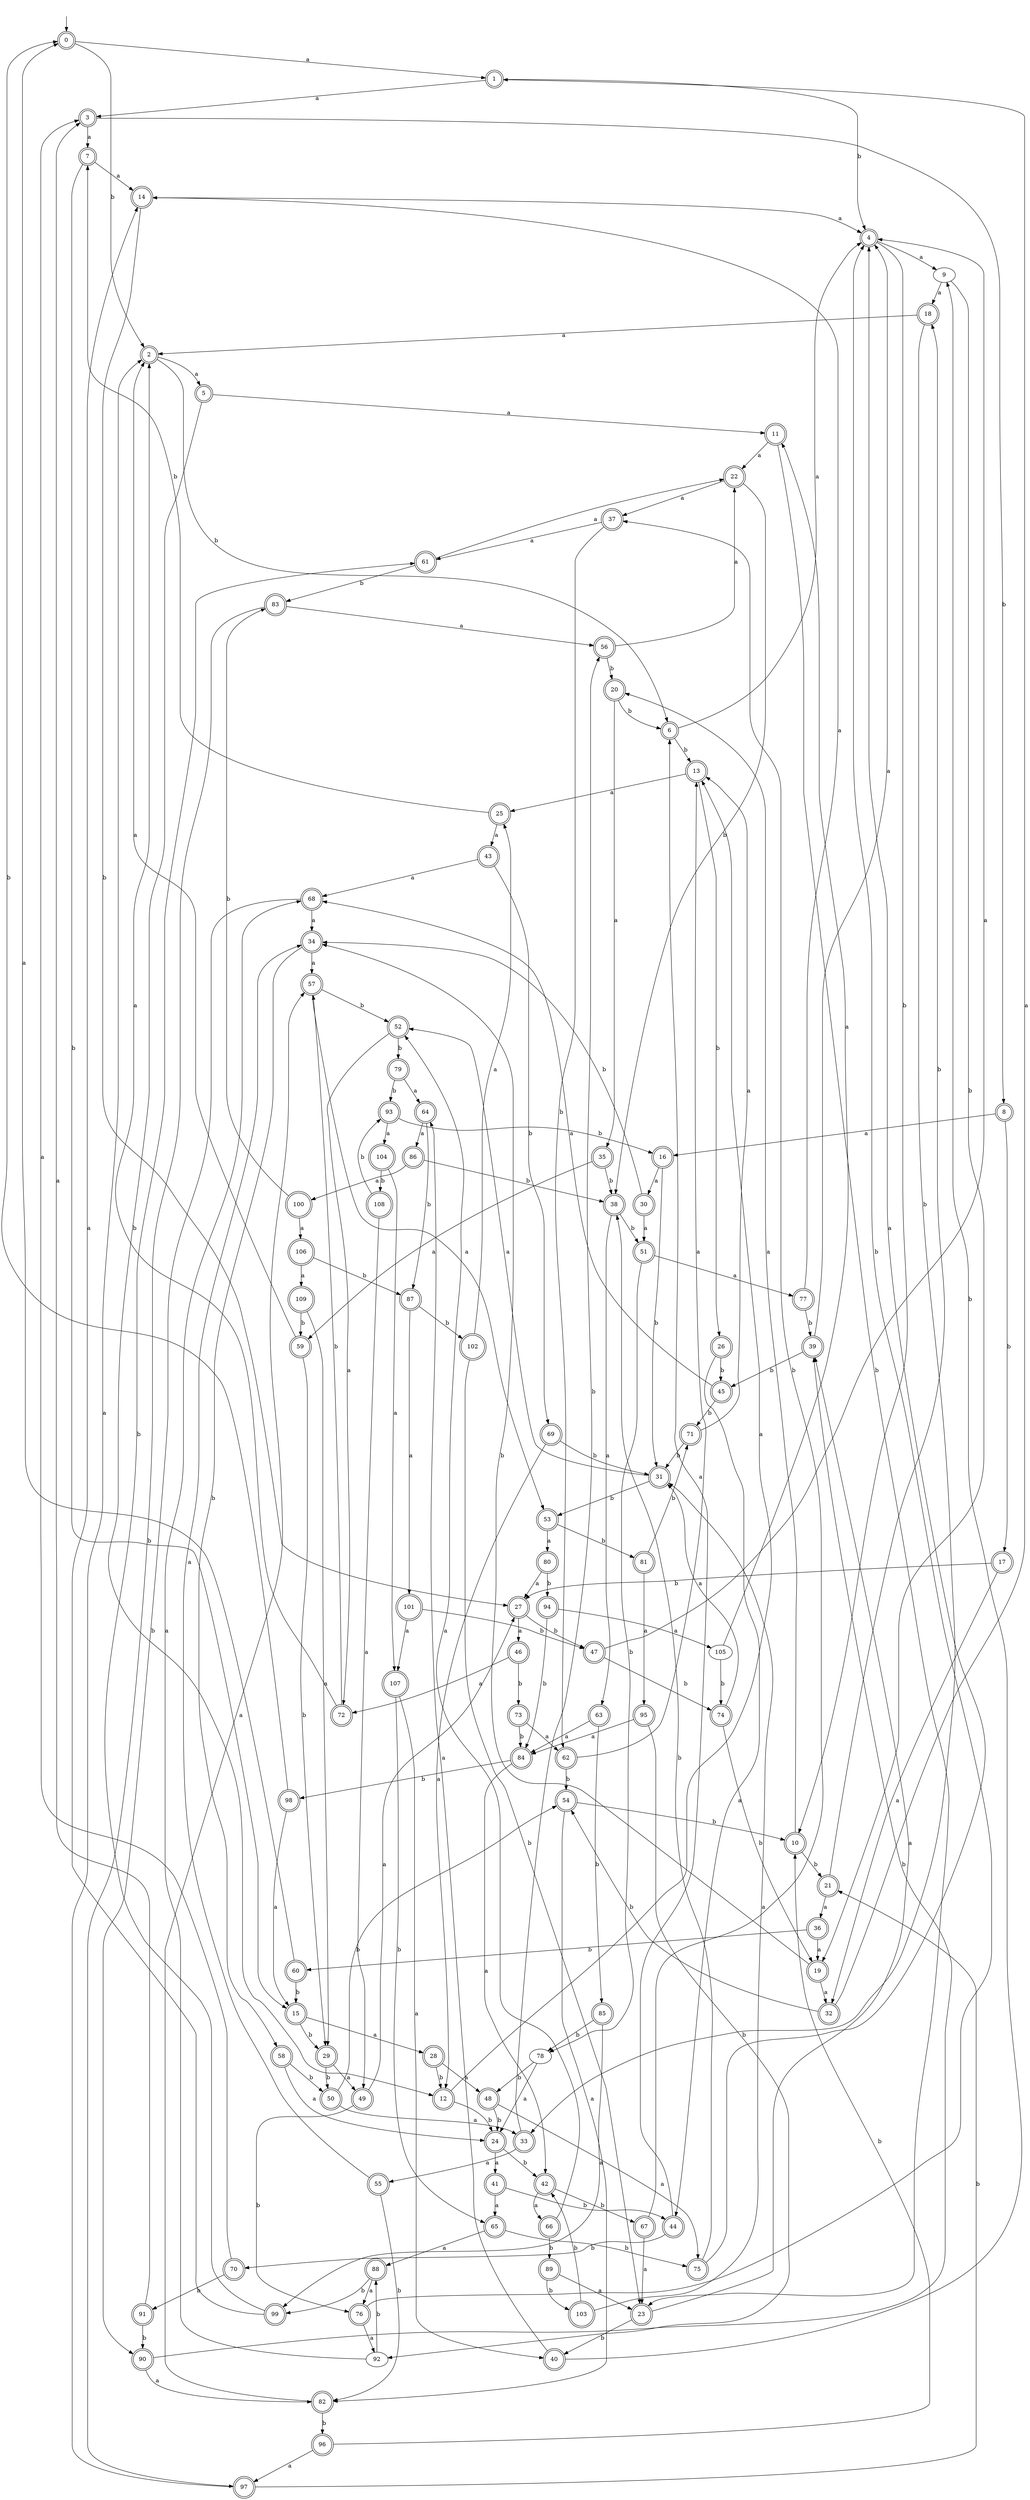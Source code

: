 digraph RandomDFA {
  __start0 [label="", shape=none];
  __start0 -> 0 [label=""];
  0 [shape=circle] [shape=doublecircle]
  0 -> 1 [label="a"]
  0 -> 2 [label="b"]
  1 [shape=doublecircle]
  1 -> 3 [label="a"]
  1 -> 4 [label="b"]
  2 [shape=doublecircle]
  2 -> 5 [label="a"]
  2 -> 6 [label="b"]
  3 [shape=doublecircle]
  3 -> 7 [label="a"]
  3 -> 8 [label="b"]
  4 [shape=doublecircle]
  4 -> 9 [label="a"]
  4 -> 10 [label="b"]
  5 [shape=doublecircle]
  5 -> 11 [label="a"]
  5 -> 12 [label="b"]
  6 [shape=doublecircle]
  6 -> 4 [label="a"]
  6 -> 13 [label="b"]
  7 [shape=doublecircle]
  7 -> 14 [label="a"]
  7 -> 15 [label="b"]
  8 [shape=doublecircle]
  8 -> 16 [label="a"]
  8 -> 17 [label="b"]
  9
  9 -> 18 [label="a"]
  9 -> 19 [label="b"]
  10 [shape=doublecircle]
  10 -> 20 [label="a"]
  10 -> 21 [label="b"]
  11 [shape=doublecircle]
  11 -> 22 [label="a"]
  11 -> 23 [label="b"]
  12 [shape=doublecircle]
  12 -> 13 [label="a"]
  12 -> 24 [label="b"]
  13 [shape=doublecircle]
  13 -> 25 [label="a"]
  13 -> 26 [label="b"]
  14 [shape=doublecircle]
  14 -> 4 [label="a"]
  14 -> 27 [label="b"]
  15 [shape=doublecircle]
  15 -> 28 [label="a"]
  15 -> 29 [label="b"]
  16 [shape=doublecircle]
  16 -> 30 [label="a"]
  16 -> 31 [label="b"]
  17 [shape=doublecircle]
  17 -> 32 [label="a"]
  17 -> 27 [label="b"]
  18 [shape=doublecircle]
  18 -> 2 [label="a"]
  18 -> 33 [label="b"]
  19 [shape=doublecircle]
  19 -> 32 [label="a"]
  19 -> 34 [label="b"]
  20 [shape=doublecircle]
  20 -> 35 [label="a"]
  20 -> 6 [label="b"]
  21 [shape=doublecircle]
  21 -> 36 [label="a"]
  21 -> 18 [label="b"]
  22 [shape=doublecircle]
  22 -> 37 [label="a"]
  22 -> 38 [label="b"]
  23 [shape=doublecircle]
  23 -> 39 [label="a"]
  23 -> 40 [label="b"]
  24 [shape=doublecircle]
  24 -> 41 [label="a"]
  24 -> 42 [label="b"]
  25 [shape=doublecircle]
  25 -> 43 [label="a"]
  25 -> 7 [label="b"]
  26 [shape=doublecircle]
  26 -> 44 [label="a"]
  26 -> 45 [label="b"]
  27 [shape=doublecircle]
  27 -> 46 [label="a"]
  27 -> 47 [label="b"]
  28 [shape=doublecircle]
  28 -> 48 [label="a"]
  28 -> 12 [label="b"]
  29 [shape=doublecircle]
  29 -> 49 [label="a"]
  29 -> 50 [label="b"]
  30 [shape=doublecircle]
  30 -> 51 [label="a"]
  30 -> 34 [label="b"]
  31 [shape=doublecircle]
  31 -> 52 [label="a"]
  31 -> 53 [label="b"]
  32 [shape=doublecircle]
  32 -> 1 [label="a"]
  32 -> 54 [label="b"]
  33 [shape=doublecircle]
  33 -> 55 [label="a"]
  33 -> 56 [label="b"]
  34 [shape=doublecircle]
  34 -> 57 [label="a"]
  34 -> 58 [label="b"]
  35 [shape=doublecircle]
  35 -> 59 [label="a"]
  35 -> 38 [label="b"]
  36 [shape=doublecircle]
  36 -> 19 [label="a"]
  36 -> 60 [label="b"]
  37 [shape=doublecircle]
  37 -> 61 [label="a"]
  37 -> 62 [label="b"]
  38 [shape=doublecircle]
  38 -> 63 [label="a"]
  38 -> 51 [label="b"]
  39 [shape=doublecircle]
  39 -> 4 [label="a"]
  39 -> 45 [label="b"]
  40 [shape=doublecircle]
  40 -> 64 [label="a"]
  40 -> 9 [label="b"]
  41 [shape=doublecircle]
  41 -> 65 [label="a"]
  41 -> 44 [label="b"]
  42 [shape=doublecircle]
  42 -> 66 [label="a"]
  42 -> 67 [label="b"]
  43 [shape=doublecircle]
  43 -> 68 [label="a"]
  43 -> 69 [label="b"]
  44 [shape=doublecircle]
  44 -> 6 [label="a"]
  44 -> 70 [label="b"]
  45 [shape=doublecircle]
  45 -> 68 [label="a"]
  45 -> 71 [label="b"]
  46 [shape=doublecircle]
  46 -> 72 [label="a"]
  46 -> 73 [label="b"]
  47 [shape=doublecircle]
  47 -> 4 [label="a"]
  47 -> 74 [label="b"]
  48 [shape=doublecircle]
  48 -> 75 [label="a"]
  48 -> 24 [label="b"]
  49 [shape=doublecircle]
  49 -> 27 [label="a"]
  49 -> 76 [label="b"]
  50 [shape=doublecircle]
  50 -> 33 [label="a"]
  50 -> 54 [label="b"]
  51 [shape=doublecircle]
  51 -> 77 [label="a"]
  51 -> 78 [label="b"]
  52 [shape=doublecircle]
  52 -> 72 [label="a"]
  52 -> 79 [label="b"]
  53 [shape=doublecircle]
  53 -> 80 [label="a"]
  53 -> 81 [label="b"]
  54 [shape=doublecircle]
  54 -> 82 [label="a"]
  54 -> 10 [label="b"]
  55 [shape=doublecircle]
  55 -> 34 [label="a"]
  55 -> 82 [label="b"]
  56 [shape=doublecircle]
  56 -> 22 [label="a"]
  56 -> 20 [label="b"]
  57 [shape=doublecircle]
  57 -> 53 [label="a"]
  57 -> 52 [label="b"]
  58 [shape=doublecircle]
  58 -> 24 [label="a"]
  58 -> 50 [label="b"]
  59 [shape=doublecircle]
  59 -> 2 [label="a"]
  59 -> 29 [label="b"]
  60 [shape=doublecircle]
  60 -> 0 [label="a"]
  60 -> 15 [label="b"]
  61 [shape=doublecircle]
  61 -> 22 [label="a"]
  61 -> 83 [label="b"]
  62 [shape=doublecircle]
  62 -> 13 [label="a"]
  62 -> 54 [label="b"]
  63 [shape=doublecircle]
  63 -> 84 [label="a"]
  63 -> 85 [label="b"]
  64 [shape=doublecircle]
  64 -> 86 [label="a"]
  64 -> 87 [label="b"]
  65 [shape=doublecircle]
  65 -> 88 [label="a"]
  65 -> 75 [label="b"]
  66 [shape=doublecircle]
  66 -> 52 [label="a"]
  66 -> 89 [label="b"]
  67 [shape=doublecircle]
  67 -> 23 [label="a"]
  67 -> 37 [label="b"]
  68 [shape=doublecircle]
  68 -> 34 [label="a"]
  68 -> 90 [label="b"]
  69 [shape=doublecircle]
  69 -> 12 [label="a"]
  69 -> 31 [label="b"]
  70 [shape=doublecircle]
  70 -> 3 [label="a"]
  70 -> 91 [label="b"]
  71 [shape=doublecircle]
  71 -> 13 [label="a"]
  71 -> 31 [label="b"]
  72 [shape=doublecircle]
  72 -> 2 [label="a"]
  72 -> 57 [label="b"]
  73 [shape=doublecircle]
  73 -> 62 [label="a"]
  73 -> 84 [label="b"]
  74 [shape=doublecircle]
  74 -> 31 [label="a"]
  74 -> 19 [label="b"]
  75 [shape=doublecircle]
  75 -> 4 [label="a"]
  75 -> 38 [label="b"]
  76 [shape=doublecircle]
  76 -> 92 [label="a"]
  76 -> 4 [label="b"]
  77 [shape=doublecircle]
  77 -> 14 [label="a"]
  77 -> 39 [label="b"]
  78
  78 -> 24 [label="a"]
  78 -> 48 [label="b"]
  79 [shape=doublecircle]
  79 -> 64 [label="a"]
  79 -> 93 [label="b"]
  80 [shape=doublecircle]
  80 -> 27 [label="a"]
  80 -> 94 [label="b"]
  81 [shape=doublecircle]
  81 -> 95 [label="a"]
  81 -> 71 [label="b"]
  82 [shape=doublecircle]
  82 -> 57 [label="a"]
  82 -> 96 [label="b"]
  83 [shape=doublecircle]
  83 -> 56 [label="a"]
  83 -> 97 [label="b"]
  84 [shape=doublecircle]
  84 -> 42 [label="a"]
  84 -> 98 [label="b"]
  85 [shape=doublecircle]
  85 -> 99 [label="a"]
  85 -> 78 [label="b"]
  86 [shape=doublecircle]
  86 -> 100 [label="a"]
  86 -> 38 [label="b"]
  87 [shape=doublecircle]
  87 -> 101 [label="a"]
  87 -> 102 [label="b"]
  88 [shape=doublecircle]
  88 -> 76 [label="a"]
  88 -> 99 [label="b"]
  89 [shape=doublecircle]
  89 -> 23 [label="a"]
  89 -> 103 [label="b"]
  90 [shape=doublecircle]
  90 -> 82 [label="a"]
  90 -> 39 [label="b"]
  91 [shape=doublecircle]
  91 -> 3 [label="a"]
  91 -> 90 [label="b"]
  92
  92 -> 68 [label="a"]
  92 -> 88 [label="b"]
  93 [shape=doublecircle]
  93 -> 104 [label="a"]
  93 -> 16 [label="b"]
  94 [shape=doublecircle]
  94 -> 105 [label="a"]
  94 -> 84 [label="b"]
  95 [shape=doublecircle]
  95 -> 84 [label="a"]
  95 -> 92 [label="b"]
  96 [shape=doublecircle]
  96 -> 97 [label="a"]
  96 -> 10 [label="b"]
  97 [shape=doublecircle]
  97 -> 2 [label="a"]
  97 -> 21 [label="b"]
  98 [shape=doublecircle]
  98 -> 15 [label="a"]
  98 -> 0 [label="b"]
  99 [shape=doublecircle]
  99 -> 14 [label="a"]
  99 -> 61 [label="b"]
  100 [shape=doublecircle]
  100 -> 106 [label="a"]
  100 -> 83 [label="b"]
  101 [shape=doublecircle]
  101 -> 107 [label="a"]
  101 -> 47 [label="b"]
  102 [shape=doublecircle]
  102 -> 25 [label="a"]
  102 -> 23 [label="b"]
  103 [shape=doublecircle]
  103 -> 31 [label="a"]
  103 -> 42 [label="b"]
  104 [shape=doublecircle]
  104 -> 107 [label="a"]
  104 -> 108 [label="b"]
  105
  105 -> 11 [label="a"]
  105 -> 74 [label="b"]
  106 [shape=doublecircle]
  106 -> 109 [label="a"]
  106 -> 87 [label="b"]
  107 [shape=doublecircle]
  107 -> 40 [label="a"]
  107 -> 65 [label="b"]
  108 [shape=doublecircle]
  108 -> 49 [label="a"]
  108 -> 93 [label="b"]
  109 [shape=doublecircle]
  109 -> 29 [label="a"]
  109 -> 59 [label="b"]
}
